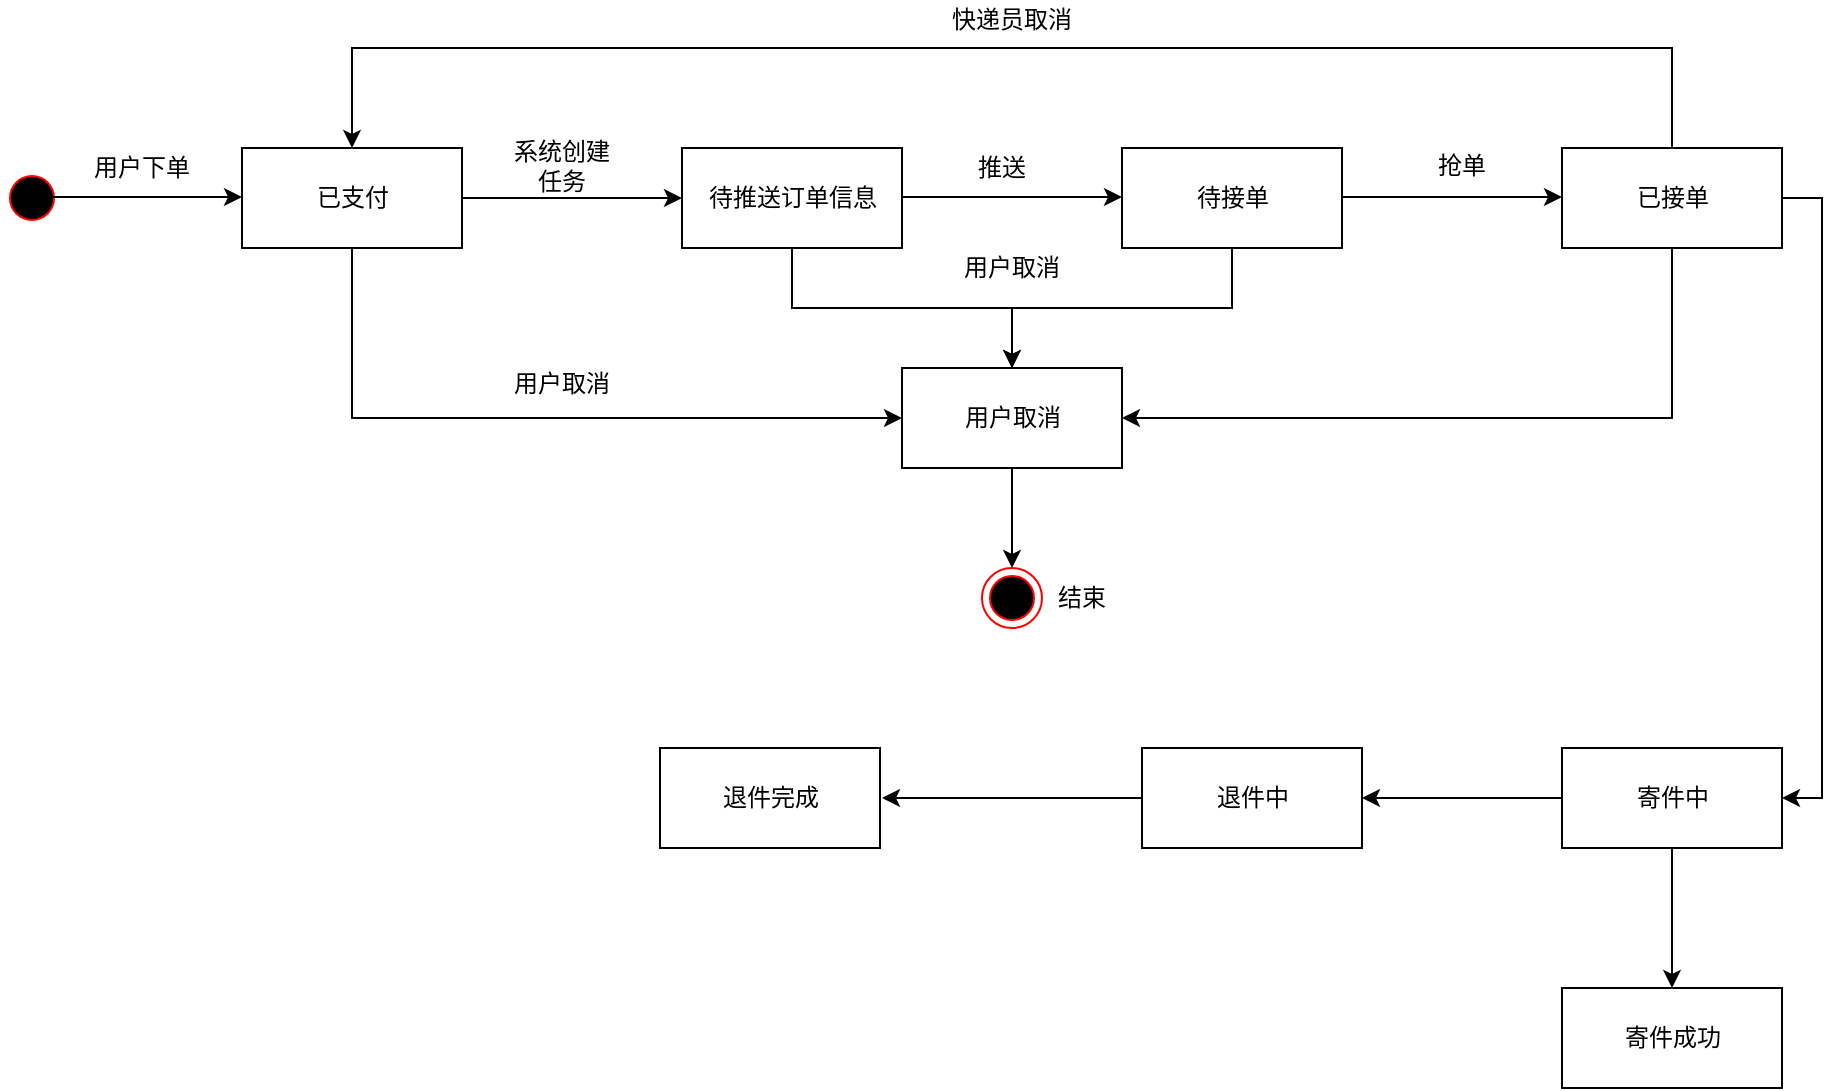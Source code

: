 <mxfile version="14.2.9" type="github">
  <diagram id="0HUq5OSSfQFf98RePbkd" name="第 1 页">
    <mxGraphModel dx="740" dy="490" grid="1" gridSize="10" guides="1" tooltips="1" connect="1" arrows="1" fold="1" page="1" pageScale="1" pageWidth="827" pageHeight="1169" math="0" shadow="0">
      <root>
        <mxCell id="0" />
        <mxCell id="1" parent="0" />
        <mxCell id="m1J_qlZTNVkyLebTVixf-1" value="" style="ellipse;html=1;shape=startState;fillColor=#000000;strokeColor=#ff0000;" vertex="1" parent="1">
          <mxGeometry x="30" y="180" width="30" height="30" as="geometry" />
        </mxCell>
        <mxCell id="m1J_qlZTNVkyLebTVixf-9" style="edgeStyle=orthogonalEdgeStyle;rounded=0;orthogonalLoop=1;jettySize=auto;html=1;exitX=1;exitY=0.5;exitDx=0;exitDy=0;entryX=0;entryY=0.5;entryDx=0;entryDy=0;" edge="1" parent="1" source="m1J_qlZTNVkyLebTVixf-3" target="m1J_qlZTNVkyLebTVixf-6">
          <mxGeometry relative="1" as="geometry" />
        </mxCell>
        <mxCell id="m1J_qlZTNVkyLebTVixf-23" style="edgeStyle=orthogonalEdgeStyle;rounded=0;orthogonalLoop=1;jettySize=auto;html=1;exitX=0.5;exitY=1;exitDx=0;exitDy=0;entryX=0;entryY=0.5;entryDx=0;entryDy=0;" edge="1" parent="1" source="m1J_qlZTNVkyLebTVixf-3" target="m1J_qlZTNVkyLebTVixf-22">
          <mxGeometry relative="1" as="geometry" />
        </mxCell>
        <mxCell id="m1J_qlZTNVkyLebTVixf-3" value="已支付" style="html=1;" vertex="1" parent="1">
          <mxGeometry x="150" y="170" width="110" height="50" as="geometry" />
        </mxCell>
        <mxCell id="m1J_qlZTNVkyLebTVixf-4" value="用户下单" style="text;html=1;strokeColor=none;fillColor=none;align=center;verticalAlign=middle;whiteSpace=wrap;rounded=0;" vertex="1" parent="1">
          <mxGeometry x="70" y="170" width="60" height="20" as="geometry" />
        </mxCell>
        <mxCell id="m1J_qlZTNVkyLebTVixf-25" style="edgeStyle=orthogonalEdgeStyle;rounded=0;orthogonalLoop=1;jettySize=auto;html=1;exitX=0.5;exitY=1;exitDx=0;exitDy=0;" edge="1" parent="1" source="m1J_qlZTNVkyLebTVixf-6" target="m1J_qlZTNVkyLebTVixf-22">
          <mxGeometry relative="1" as="geometry" />
        </mxCell>
        <mxCell id="m1J_qlZTNVkyLebTVixf-6" value="待推送订单信息" style="html=1;" vertex="1" parent="1">
          <mxGeometry x="370" y="170" width="110" height="50" as="geometry" />
        </mxCell>
        <mxCell id="m1J_qlZTNVkyLebTVixf-10" style="edgeStyle=orthogonalEdgeStyle;rounded=0;orthogonalLoop=1;jettySize=auto;html=1;exitX=1;exitY=0.5;exitDx=0;exitDy=0;entryX=0;entryY=0.5;entryDx=0;entryDy=0;" edge="1" parent="1">
          <mxGeometry relative="1" as="geometry">
            <mxPoint x="40" y="194.5" as="sourcePoint" />
            <mxPoint x="150" y="194.5" as="targetPoint" />
          </mxGeometry>
        </mxCell>
        <mxCell id="m1J_qlZTNVkyLebTVixf-11" value="系统创建任务" style="text;html=1;strokeColor=none;fillColor=none;align=center;verticalAlign=middle;whiteSpace=wrap;rounded=0;" vertex="1" parent="1">
          <mxGeometry x="280" y="169" width="60" height="20" as="geometry" />
        </mxCell>
        <mxCell id="m1J_qlZTNVkyLebTVixf-26" style="edgeStyle=orthogonalEdgeStyle;rounded=0;orthogonalLoop=1;jettySize=auto;html=1;exitX=0.5;exitY=1;exitDx=0;exitDy=0;" edge="1" parent="1" source="m1J_qlZTNVkyLebTVixf-12" target="m1J_qlZTNVkyLebTVixf-22">
          <mxGeometry relative="1" as="geometry" />
        </mxCell>
        <mxCell id="m1J_qlZTNVkyLebTVixf-12" value="待接单" style="html=1;" vertex="1" parent="1">
          <mxGeometry x="590" y="170" width="110" height="50" as="geometry" />
        </mxCell>
        <mxCell id="m1J_qlZTNVkyLebTVixf-13" style="edgeStyle=orthogonalEdgeStyle;rounded=0;orthogonalLoop=1;jettySize=auto;html=1;exitX=1;exitY=0.5;exitDx=0;exitDy=0;entryX=0;entryY=0.5;entryDx=0;entryDy=0;" edge="1" parent="1">
          <mxGeometry relative="1" as="geometry">
            <mxPoint x="480" y="194.5" as="sourcePoint" />
            <mxPoint x="590" y="194.5" as="targetPoint" />
          </mxGeometry>
        </mxCell>
        <mxCell id="m1J_qlZTNVkyLebTVixf-14" value="推送" style="text;html=1;strokeColor=none;fillColor=none;align=center;verticalAlign=middle;whiteSpace=wrap;rounded=0;" vertex="1" parent="1">
          <mxGeometry x="500" y="170" width="60" height="20" as="geometry" />
        </mxCell>
        <mxCell id="m1J_qlZTNVkyLebTVixf-16" style="edgeStyle=orthogonalEdgeStyle;rounded=0;orthogonalLoop=1;jettySize=auto;html=1;exitX=0.5;exitY=0;exitDx=0;exitDy=0;entryX=0.5;entryY=0;entryDx=0;entryDy=0;" edge="1" parent="1" source="m1J_qlZTNVkyLebTVixf-15" target="m1J_qlZTNVkyLebTVixf-3">
          <mxGeometry relative="1" as="geometry">
            <Array as="points">
              <mxPoint x="865" y="120" />
              <mxPoint x="205" y="120" />
            </Array>
          </mxGeometry>
        </mxCell>
        <mxCell id="m1J_qlZTNVkyLebTVixf-21" style="edgeStyle=orthogonalEdgeStyle;rounded=0;orthogonalLoop=1;jettySize=auto;html=1;exitX=1;exitY=0.5;exitDx=0;exitDy=0;entryX=1;entryY=0.5;entryDx=0;entryDy=0;" edge="1" parent="1" source="m1J_qlZTNVkyLebTVixf-15" target="m1J_qlZTNVkyLebTVixf-20">
          <mxGeometry relative="1" as="geometry" />
        </mxCell>
        <mxCell id="m1J_qlZTNVkyLebTVixf-28" style="edgeStyle=orthogonalEdgeStyle;rounded=0;orthogonalLoop=1;jettySize=auto;html=1;exitX=0.5;exitY=1;exitDx=0;exitDy=0;entryX=1;entryY=0.5;entryDx=0;entryDy=0;" edge="1" parent="1" source="m1J_qlZTNVkyLebTVixf-15" target="m1J_qlZTNVkyLebTVixf-22">
          <mxGeometry relative="1" as="geometry" />
        </mxCell>
        <mxCell id="m1J_qlZTNVkyLebTVixf-15" value="已接单" style="html=1;" vertex="1" parent="1">
          <mxGeometry x="810" y="170" width="110" height="50" as="geometry" />
        </mxCell>
        <mxCell id="m1J_qlZTNVkyLebTVixf-17" value="快递员取消" style="text;html=1;strokeColor=none;fillColor=none;align=center;verticalAlign=middle;whiteSpace=wrap;rounded=0;" vertex="1" parent="1">
          <mxGeometry x="490" y="96" width="90" height="20" as="geometry" />
        </mxCell>
        <mxCell id="m1J_qlZTNVkyLebTVixf-18" style="edgeStyle=orthogonalEdgeStyle;rounded=0;orthogonalLoop=1;jettySize=auto;html=1;exitX=1;exitY=0.5;exitDx=0;exitDy=0;entryX=0;entryY=0.5;entryDx=0;entryDy=0;" edge="1" parent="1">
          <mxGeometry relative="1" as="geometry">
            <mxPoint x="700" y="194.5" as="sourcePoint" />
            <mxPoint x="810" y="194.5" as="targetPoint" />
          </mxGeometry>
        </mxCell>
        <mxCell id="m1J_qlZTNVkyLebTVixf-19" value="抢单" style="text;html=1;strokeColor=none;fillColor=none;align=center;verticalAlign=middle;whiteSpace=wrap;rounded=0;" vertex="1" parent="1">
          <mxGeometry x="730" y="169" width="60" height="20" as="geometry" />
        </mxCell>
        <mxCell id="m1J_qlZTNVkyLebTVixf-34" style="edgeStyle=orthogonalEdgeStyle;rounded=0;orthogonalLoop=1;jettySize=auto;html=1;exitX=0;exitY=0.5;exitDx=0;exitDy=0;entryX=1;entryY=0.5;entryDx=0;entryDy=0;" edge="1" parent="1" source="m1J_qlZTNVkyLebTVixf-20" target="m1J_qlZTNVkyLebTVixf-32">
          <mxGeometry relative="1" as="geometry" />
        </mxCell>
        <mxCell id="m1J_qlZTNVkyLebTVixf-37" style="edgeStyle=orthogonalEdgeStyle;rounded=0;orthogonalLoop=1;jettySize=auto;html=1;exitX=0.5;exitY=1;exitDx=0;exitDy=0;entryX=0.5;entryY=0;entryDx=0;entryDy=0;" edge="1" parent="1" source="m1J_qlZTNVkyLebTVixf-20" target="m1J_qlZTNVkyLebTVixf-36">
          <mxGeometry relative="1" as="geometry" />
        </mxCell>
        <mxCell id="m1J_qlZTNVkyLebTVixf-20" value="寄件中" style="html=1;" vertex="1" parent="1">
          <mxGeometry x="810" y="470" width="110" height="50" as="geometry" />
        </mxCell>
        <mxCell id="m1J_qlZTNVkyLebTVixf-30" style="edgeStyle=orthogonalEdgeStyle;rounded=0;orthogonalLoop=1;jettySize=auto;html=1;exitX=0.5;exitY=1;exitDx=0;exitDy=0;entryX=0.5;entryY=0;entryDx=0;entryDy=0;" edge="1" parent="1" source="m1J_qlZTNVkyLebTVixf-22" target="m1J_qlZTNVkyLebTVixf-29">
          <mxGeometry relative="1" as="geometry" />
        </mxCell>
        <mxCell id="m1J_qlZTNVkyLebTVixf-22" value="用户取消" style="html=1;" vertex="1" parent="1">
          <mxGeometry x="480" y="280" width="110" height="50" as="geometry" />
        </mxCell>
        <mxCell id="m1J_qlZTNVkyLebTVixf-24" value="用户取消" style="text;html=1;strokeColor=none;fillColor=none;align=center;verticalAlign=middle;whiteSpace=wrap;rounded=0;" vertex="1" parent="1">
          <mxGeometry x="280" y="278" width="60" height="20" as="geometry" />
        </mxCell>
        <mxCell id="m1J_qlZTNVkyLebTVixf-27" value="用户取消" style="text;html=1;strokeColor=none;fillColor=none;align=center;verticalAlign=middle;whiteSpace=wrap;rounded=0;" vertex="1" parent="1">
          <mxGeometry x="505" y="220" width="60" height="20" as="geometry" />
        </mxCell>
        <mxCell id="m1J_qlZTNVkyLebTVixf-29" value="" style="ellipse;html=1;shape=endState;fillColor=#000000;strokeColor=#ff0000;" vertex="1" parent="1">
          <mxGeometry x="520" y="380" width="30" height="30" as="geometry" />
        </mxCell>
        <mxCell id="m1J_qlZTNVkyLebTVixf-31" value="结束" style="text;html=1;strokeColor=none;fillColor=none;align=center;verticalAlign=middle;whiteSpace=wrap;rounded=0;" vertex="1" parent="1">
          <mxGeometry x="540" y="385" width="60" height="20" as="geometry" />
        </mxCell>
        <mxCell id="m1J_qlZTNVkyLebTVixf-35" style="edgeStyle=orthogonalEdgeStyle;rounded=0;orthogonalLoop=1;jettySize=auto;html=1;exitX=0;exitY=0.5;exitDx=0;exitDy=0;" edge="1" parent="1" source="m1J_qlZTNVkyLebTVixf-32">
          <mxGeometry relative="1" as="geometry">
            <mxPoint x="470" y="495" as="targetPoint" />
          </mxGeometry>
        </mxCell>
        <mxCell id="m1J_qlZTNVkyLebTVixf-32" value="退件中" style="html=1;" vertex="1" parent="1">
          <mxGeometry x="600" y="470" width="110" height="50" as="geometry" />
        </mxCell>
        <mxCell id="m1J_qlZTNVkyLebTVixf-33" value="退件完成" style="html=1;" vertex="1" parent="1">
          <mxGeometry x="359" y="470" width="110" height="50" as="geometry" />
        </mxCell>
        <mxCell id="m1J_qlZTNVkyLebTVixf-36" value="寄件成功" style="html=1;" vertex="1" parent="1">
          <mxGeometry x="810" y="590" width="110" height="50" as="geometry" />
        </mxCell>
      </root>
    </mxGraphModel>
  </diagram>
</mxfile>
